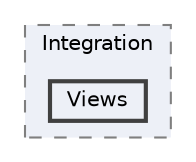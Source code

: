 digraph "Web/Modules/EleWise.ELMA.BPM.Web.Tasks/Integration/Views"
{
 // LATEX_PDF_SIZE
  bgcolor="transparent";
  edge [fontname=Helvetica,fontsize=10,labelfontname=Helvetica,labelfontsize=10];
  node [fontname=Helvetica,fontsize=10,shape=box,height=0.2,width=0.4];
  compound=true
  subgraph clusterdir_5352ca7af27f4271b31334f8e74d124d {
    graph [ bgcolor="#edf0f7", pencolor="grey50", label="Integration", fontname=Helvetica,fontsize=10 style="filled,dashed", URL="dir_5352ca7af27f4271b31334f8e74d124d.html",tooltip=""]
  dir_1b017dc56bb3bc81f130a6f1f16c71af [label="Views", fillcolor="#edf0f7", color="grey25", style="filled,bold", URL="dir_1b017dc56bb3bc81f130a6f1f16c71af.html",tooltip=""];
  }
}
